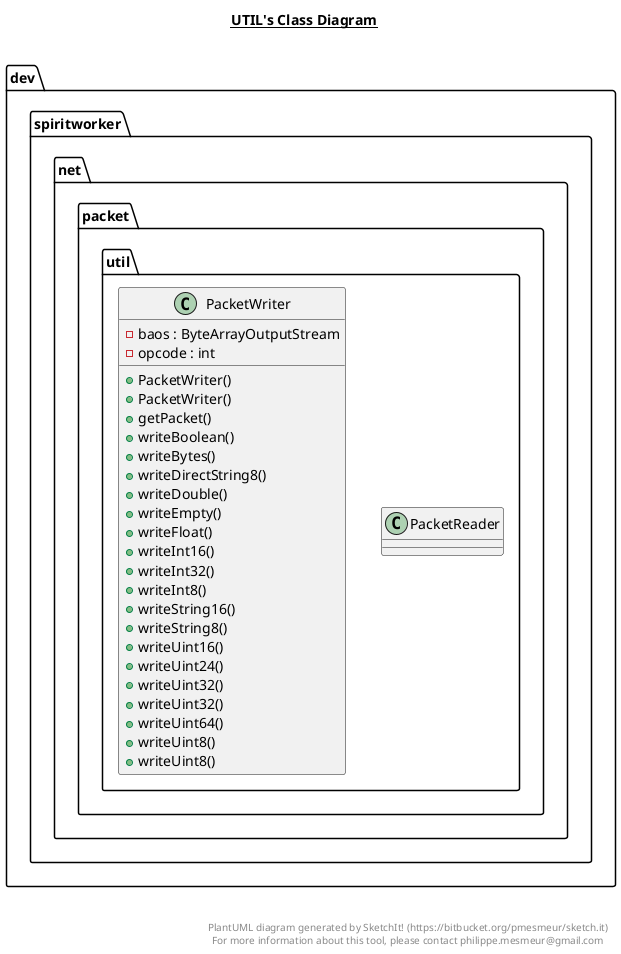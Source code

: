 @startuml

title __UTIL's Class Diagram__\n

  namespace dev.spiritworker {
    namespace net.packet {
      namespace util {
        class dev.spiritworker.net.packet.util.PacketReader {
        }
      }
    }
  }
  

  namespace dev.spiritworker {
    namespace net.packet {
      namespace util {
        class dev.spiritworker.net.packet.util.PacketWriter {
            - baos : ByteArrayOutputStream
            - opcode : int
            + PacketWriter()
            + PacketWriter()
            + getPacket()
            + writeBoolean()
            + writeBytes()
            + writeDirectString8()
            + writeDouble()
            + writeEmpty()
            + writeFloat()
            + writeInt16()
            + writeInt32()
            + writeInt8()
            + writeString16()
            + writeString8()
            + writeUint16()
            + writeUint24()
            + writeUint32()
            + writeUint32()
            + writeUint64()
            + writeUint8()
            + writeUint8()
        }
      }
    }
  }
  



right footer


PlantUML diagram generated by SketchIt! (https://bitbucket.org/pmesmeur/sketch.it)
For more information about this tool, please contact philippe.mesmeur@gmail.com
endfooter

@enduml

